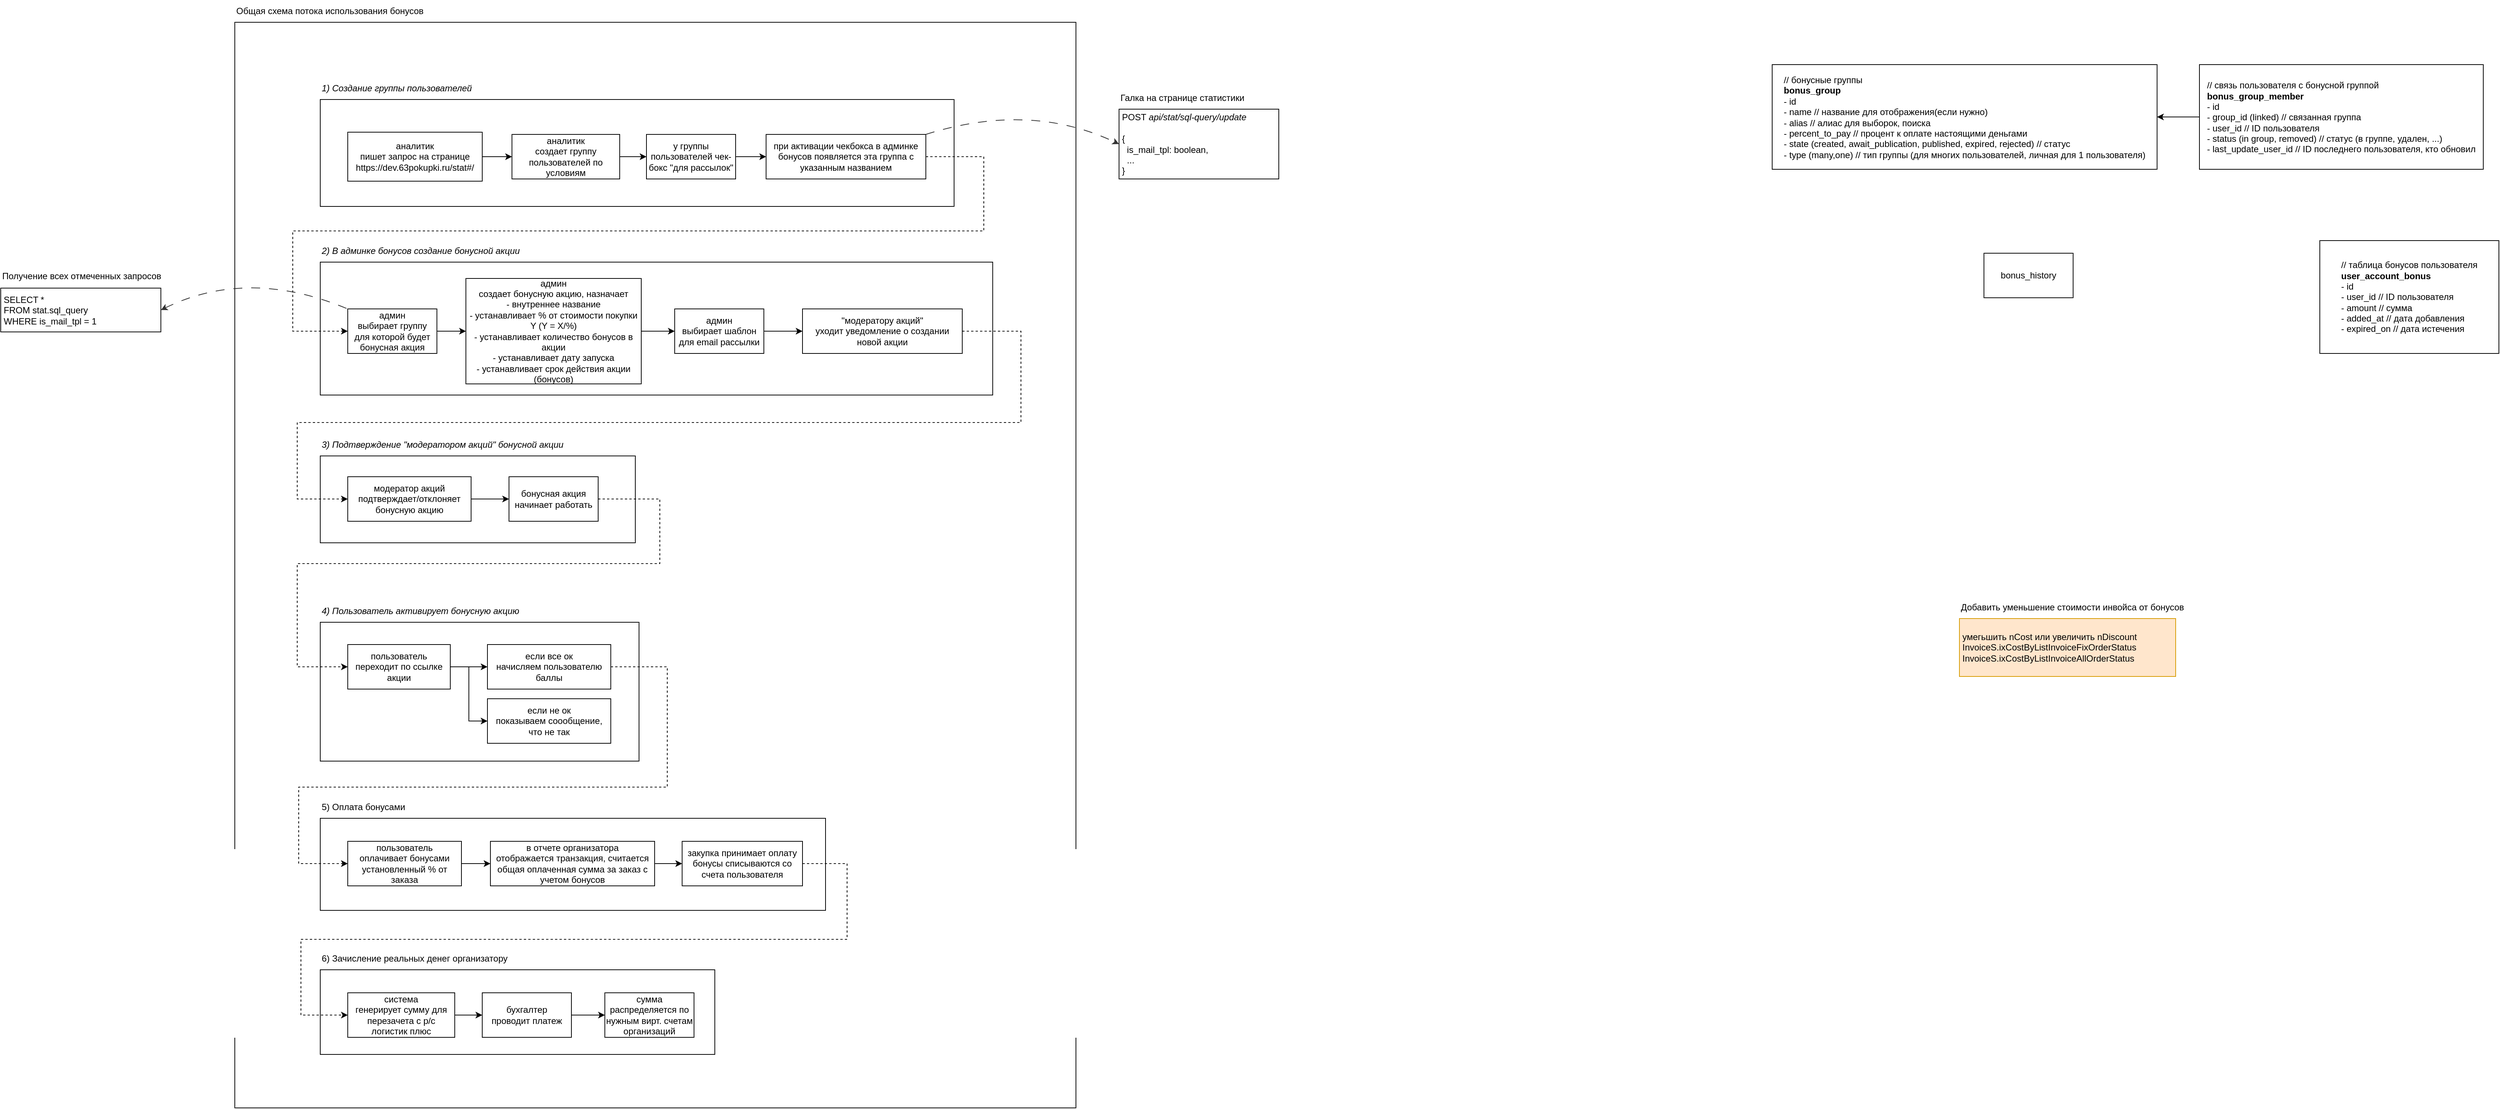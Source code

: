 <mxfile version="22.1.0" type="github">
  <diagram name="Страница — 1" id="X_pbbqrgJV0iN55l-i-a">
    <mxGraphModel dx="3190" dy="1710" grid="0" gridSize="10" guides="1" tooltips="1" connect="1" arrows="1" fold="1" page="0" pageScale="1" pageWidth="827" pageHeight="1169" math="0" shadow="0">
      <root>
        <mxCell id="0" />
        <mxCell id="1" parent="0" />
        <mxCell id="SRhxIpcrjBoFyI4u7-Of-20" value="" style="rounded=0;whiteSpace=wrap;html=1;" parent="1" vertex="1">
          <mxGeometry x="-424" y="-220" width="1132" height="1462" as="geometry" />
        </mxCell>
        <mxCell id="xc6Mat9f2Ct-LNurmztS-1" value="&lt;div style=&quot;text-align: left;&quot;&gt;&lt;span style=&quot;background-color: initial;&quot;&gt;// бонусные группы&lt;br&gt;&lt;b&gt;bonus_group&lt;/b&gt;&lt;/span&gt;&lt;/div&gt;&lt;div style=&quot;text-align: left;&quot;&gt;&lt;span style=&quot;background-color: initial;&quot;&gt;- id&lt;/span&gt;&lt;/div&gt;&lt;div style=&quot;text-align: left;&quot;&gt;- name // название для отображения(если нужно)&lt;br&gt;- alias // алиас для выборок, поиска&lt;br&gt;- percent_to_pay // процент к оплате настоящими деньгами&lt;br&gt;- state (created, await_&lt;span style=&quot;background-color: initial;&quot;&gt;publication,&amp;nbsp;&lt;/span&gt;&lt;span style=&quot;background-color: initial;&quot;&gt;published, expired, rejected&lt;/span&gt;&lt;span style=&quot;background-color: initial;&quot;&gt;) // статус&lt;/span&gt;&lt;/div&gt;&lt;div style=&quot;text-align: left;&quot;&gt;&lt;span style=&quot;background-color: initial;&quot;&gt;- type (many,one) // тип группы (для многих пользователей, личная для 1 пользователя)&lt;br&gt;&lt;/span&gt;&lt;/div&gt;" style="rounded=0;whiteSpace=wrap;html=1;" parent="1" vertex="1">
          <mxGeometry x="1645" y="-163" width="518" height="141" as="geometry" />
        </mxCell>
        <mxCell id="xc6Mat9f2Ct-LNurmztS-4" style="edgeStyle=orthogonalEdgeStyle;rounded=0;orthogonalLoop=1;jettySize=auto;html=1;exitX=0;exitY=0.5;exitDx=0;exitDy=0;entryX=1;entryY=0.5;entryDx=0;entryDy=0;" parent="1" source="xc6Mat9f2Ct-LNurmztS-3" target="xc6Mat9f2Ct-LNurmztS-1" edge="1">
          <mxGeometry relative="1" as="geometry" />
        </mxCell>
        <mxCell id="xc6Mat9f2Ct-LNurmztS-3" value="&lt;div style=&quot;text-align: left;&quot;&gt;// связь пользователя с бонусной группой&lt;br&gt;&lt;b&gt;bonus_group_member&lt;/b&gt;&lt;/div&gt;&lt;div style=&quot;text-align: left;&quot;&gt;- id&lt;/div&gt;&lt;div style=&quot;text-align: left;&quot;&gt;- group_id (linked) // связанная группа&lt;br&gt;- user_id // ID пользователя&lt;br&gt;- status (in group, removed) // статус (в группе, удален, ...)&lt;br&gt;- last_update_user_id // ID последнего пользователя, кто обновил&lt;/div&gt;" style="rounded=0;whiteSpace=wrap;html=1;" parent="1" vertex="1">
          <mxGeometry x="2220" y="-163" width="382" height="141" as="geometry" />
        </mxCell>
        <mxCell id="xc6Mat9f2Ct-LNurmztS-6" value="&lt;div style=&quot;text-align: left;&quot;&gt;// таблица бонусов пользователя&lt;br&gt;&lt;b&gt;user_account_bonus&lt;/b&gt;&lt;/div&gt;&lt;div style=&quot;text-align: left;&quot;&gt;- id&lt;br&gt;- user_id // ID пользователя&lt;br&gt;- amount // сумма&lt;br&gt;- added_at // дата добавления&lt;br&gt;- expired_on // дата истечения&lt;/div&gt;" style="rounded=0;whiteSpace=wrap;html=1;" parent="1" vertex="1">
          <mxGeometry x="2382" y="74" width="241" height="152" as="geometry" />
        </mxCell>
        <mxCell id="xc6Mat9f2Ct-LNurmztS-7" value="bonus_history" style="rounded=0;whiteSpace=wrap;html=1;" parent="1" vertex="1">
          <mxGeometry x="1930" y="91" width="120" height="60" as="geometry" />
        </mxCell>
        <mxCell id="KoCSp43wU_QVSIyziLk_-1" value="" style="rounded=0;whiteSpace=wrap;html=1;" parent="1" vertex="1">
          <mxGeometry x="-309" y="-116" width="853" height="144" as="geometry" />
        </mxCell>
        <mxCell id="KoCSp43wU_QVSIyziLk_-2" value="1) Создание группы пользователей" style="text;html=1;strokeColor=none;fillColor=none;align=left;verticalAlign=middle;whiteSpace=wrap;rounded=0;fontStyle=2" parent="1" vertex="1">
          <mxGeometry x="-309" y="-146" width="223" height="30" as="geometry" />
        </mxCell>
        <mxCell id="KoCSp43wU_QVSIyziLk_-5" style="edgeStyle=orthogonalEdgeStyle;rounded=0;orthogonalLoop=1;jettySize=auto;html=1;entryX=0;entryY=0.5;entryDx=0;entryDy=0;" parent="1" source="KoCSp43wU_QVSIyziLk_-3" target="KoCSp43wU_QVSIyziLk_-4" edge="1">
          <mxGeometry relative="1" as="geometry" />
        </mxCell>
        <mxCell id="KoCSp43wU_QVSIyziLk_-3" value="аналитик&lt;br&gt;пишет запрос на странице&lt;br&gt;https://dev.63pokupki.ru/stat#/&lt;br&gt;" style="rounded=0;whiteSpace=wrap;html=1;" parent="1" vertex="1">
          <mxGeometry x="-272" y="-72" width="181" height="66" as="geometry" />
        </mxCell>
        <mxCell id="KoCSp43wU_QVSIyziLk_-7" style="edgeStyle=orthogonalEdgeStyle;rounded=0;orthogonalLoop=1;jettySize=auto;html=1;exitX=1;exitY=0.5;exitDx=0;exitDy=0;entryX=0;entryY=0.5;entryDx=0;entryDy=0;" parent="1" source="KoCSp43wU_QVSIyziLk_-4" target="KoCSp43wU_QVSIyziLk_-6" edge="1">
          <mxGeometry relative="1" as="geometry" />
        </mxCell>
        <mxCell id="KoCSp43wU_QVSIyziLk_-4" value="аналитик&lt;br&gt;создает группу пользователей по условиям" style="rounded=0;whiteSpace=wrap;html=1;" parent="1" vertex="1">
          <mxGeometry x="-51" y="-69" width="145" height="60" as="geometry" />
        </mxCell>
        <mxCell id="KoCSp43wU_QVSIyziLk_-9" style="edgeStyle=orthogonalEdgeStyle;rounded=0;orthogonalLoop=1;jettySize=auto;html=1;entryX=0;entryY=0.5;entryDx=0;entryDy=0;" parent="1" source="KoCSp43wU_QVSIyziLk_-6" target="KoCSp43wU_QVSIyziLk_-8" edge="1">
          <mxGeometry relative="1" as="geometry" />
        </mxCell>
        <mxCell id="KoCSp43wU_QVSIyziLk_-6" value="у группы пользователей чек-бокс &quot;для рассылок&quot;" style="rounded=0;whiteSpace=wrap;html=1;" parent="1" vertex="1">
          <mxGeometry x="130" y="-69" width="120" height="60" as="geometry" />
        </mxCell>
        <mxCell id="KoCSp43wU_QVSIyziLk_-8" value="при активации чекбокса в админке бонусов появляется эта группа с указанным названием" style="rounded=0;whiteSpace=wrap;html=1;" parent="1" vertex="1">
          <mxGeometry x="291" y="-69" width="215" height="60" as="geometry" />
        </mxCell>
        <mxCell id="KoCSp43wU_QVSIyziLk_-10" value="" style="rounded=0;whiteSpace=wrap;html=1;" parent="1" vertex="1">
          <mxGeometry x="-309" y="103" width="905" height="179" as="geometry" />
        </mxCell>
        <mxCell id="KoCSp43wU_QVSIyziLk_-11" value="2) В админке бонусов создание бонусной акции" style="text;html=1;strokeColor=none;fillColor=none;align=left;verticalAlign=middle;whiteSpace=wrap;rounded=0;fontStyle=2" parent="1" vertex="1">
          <mxGeometry x="-309" y="73" width="286" height="30" as="geometry" />
        </mxCell>
        <mxCell id="KoCSp43wU_QVSIyziLk_-16" style="edgeStyle=orthogonalEdgeStyle;rounded=0;orthogonalLoop=1;jettySize=auto;html=1;entryX=0;entryY=0.5;entryDx=0;entryDy=0;" parent="1" source="KoCSp43wU_QVSIyziLk_-13" target="KoCSp43wU_QVSIyziLk_-15" edge="1">
          <mxGeometry relative="1" as="geometry" />
        </mxCell>
        <mxCell id="KoCSp43wU_QVSIyziLk_-13" value="админ&lt;br&gt;выбирает группу&lt;br&gt;для которой будет бонусная акция" style="rounded=0;whiteSpace=wrap;html=1;" parent="1" vertex="1">
          <mxGeometry x="-272" y="166" width="120" height="60" as="geometry" />
        </mxCell>
        <mxCell id="KoCSp43wU_QVSIyziLk_-14" style="edgeStyle=orthogonalEdgeStyle;rounded=0;orthogonalLoop=1;jettySize=auto;html=1;exitX=1;exitY=0.5;exitDx=0;exitDy=0;entryX=0;entryY=0.5;entryDx=0;entryDy=0;dashed=1;" parent="1" source="KoCSp43wU_QVSIyziLk_-8" target="KoCSp43wU_QVSIyziLk_-13" edge="1">
          <mxGeometry relative="1" as="geometry">
            <Array as="points">
              <mxPoint x="584" y="-39" />
              <mxPoint x="584" y="61" />
              <mxPoint x="-346" y="61" />
              <mxPoint x="-346" y="196" />
            </Array>
          </mxGeometry>
        </mxCell>
        <mxCell id="KoCSp43wU_QVSIyziLk_-25" style="edgeStyle=orthogonalEdgeStyle;rounded=0;orthogonalLoop=1;jettySize=auto;html=1;exitX=1;exitY=0.5;exitDx=0;exitDy=0;entryX=0;entryY=0.5;entryDx=0;entryDy=0;" parent="1" source="KoCSp43wU_QVSIyziLk_-15" target="KoCSp43wU_QVSIyziLk_-24" edge="1">
          <mxGeometry relative="1" as="geometry" />
        </mxCell>
        <mxCell id="KoCSp43wU_QVSIyziLk_-15" value="админ&lt;br&gt;создает бонусную акцию, назначает&lt;br&gt;- внутреннее название&lt;br&gt;- устанавливает % от стоимости покупки Y (Y = X/%)&lt;br&gt;- устанавливает количество бонусов в акции&lt;br&gt;- устанавливает дату запуска&lt;br&gt;- устанавливает срок действия акции (бонусов)" style="rounded=0;whiteSpace=wrap;html=1;" parent="1" vertex="1">
          <mxGeometry x="-113" y="125" width="236" height="142" as="geometry" />
        </mxCell>
        <mxCell id="KoCSp43wU_QVSIyziLk_-17" value="" style="rounded=0;whiteSpace=wrap;html=1;" parent="1" vertex="1">
          <mxGeometry x="-309" y="364" width="424" height="117" as="geometry" />
        </mxCell>
        <mxCell id="KoCSp43wU_QVSIyziLk_-19" value="&lt;i&gt;3) Подтверждение &quot;модератором акций&quot; бонусной акции&lt;/i&gt;" style="text;html=1;strokeColor=none;fillColor=none;align=left;verticalAlign=middle;whiteSpace=wrap;rounded=0;" parent="1" vertex="1">
          <mxGeometry x="-309" y="334" width="341" height="30" as="geometry" />
        </mxCell>
        <mxCell id="KoCSp43wU_QVSIyziLk_-28" style="edgeStyle=orthogonalEdgeStyle;rounded=0;orthogonalLoop=1;jettySize=auto;html=1;exitX=1;exitY=0.5;exitDx=0;exitDy=0;entryX=0;entryY=0.5;entryDx=0;entryDy=0;" parent="1" source="KoCSp43wU_QVSIyziLk_-20" target="KoCSp43wU_QVSIyziLk_-27" edge="1">
          <mxGeometry relative="1" as="geometry" />
        </mxCell>
        <mxCell id="KoCSp43wU_QVSIyziLk_-20" value="модератор акций&lt;br&gt;подтверждает/отклоняет бонусную акцию" style="rounded=0;whiteSpace=wrap;html=1;" parent="1" vertex="1">
          <mxGeometry x="-272" y="392" width="166" height="60" as="geometry" />
        </mxCell>
        <mxCell id="KoCSp43wU_QVSIyziLk_-21" style="edgeStyle=orthogonalEdgeStyle;rounded=0;orthogonalLoop=1;jettySize=auto;html=1;entryX=0;entryY=0.5;entryDx=0;entryDy=0;dashed=1;exitX=1;exitY=0.5;exitDx=0;exitDy=0;" parent="1" source="KoCSp43wU_QVSIyziLk_-22" target="KoCSp43wU_QVSIyziLk_-20" edge="1">
          <mxGeometry relative="1" as="geometry">
            <mxPoint x="612" y="281" as="sourcePoint" />
            <Array as="points">
              <mxPoint x="634" y="196" />
              <mxPoint x="634" y="319" />
              <mxPoint x="-340" y="319" />
              <mxPoint x="-340" y="422" />
            </Array>
          </mxGeometry>
        </mxCell>
        <mxCell id="KoCSp43wU_QVSIyziLk_-22" value="&quot;модератору акций&quot;&lt;br&gt;уходит уведомление о создании новой акции" style="rounded=0;whiteSpace=wrap;html=1;" parent="1" vertex="1">
          <mxGeometry x="340" y="166" width="215" height="60" as="geometry" />
        </mxCell>
        <mxCell id="KoCSp43wU_QVSIyziLk_-26" style="edgeStyle=orthogonalEdgeStyle;rounded=0;orthogonalLoop=1;jettySize=auto;html=1;exitX=1;exitY=0.5;exitDx=0;exitDy=0;entryX=0;entryY=0.5;entryDx=0;entryDy=0;" parent="1" source="KoCSp43wU_QVSIyziLk_-24" target="KoCSp43wU_QVSIyziLk_-22" edge="1">
          <mxGeometry relative="1" as="geometry" />
        </mxCell>
        <mxCell id="KoCSp43wU_QVSIyziLk_-24" value="админ&lt;br&gt;выбирает шаблон для email рассылки" style="rounded=0;whiteSpace=wrap;html=1;" parent="1" vertex="1">
          <mxGeometry x="168" y="166" width="120" height="60" as="geometry" />
        </mxCell>
        <mxCell id="KoCSp43wU_QVSIyziLk_-27" value="бонусная акция начинает работать" style="rounded=0;whiteSpace=wrap;html=1;" parent="1" vertex="1">
          <mxGeometry x="-55" y="392" width="120" height="60" as="geometry" />
        </mxCell>
        <mxCell id="KoCSp43wU_QVSIyziLk_-29" value="" style="rounded=0;whiteSpace=wrap;html=1;" parent="1" vertex="1">
          <mxGeometry x="-309" y="588" width="429" height="187" as="geometry" />
        </mxCell>
        <mxCell id="KoCSp43wU_QVSIyziLk_-30" value="&lt;i&gt;4) Пользователь активирует бонусную акцию&lt;/i&gt;" style="text;html=1;strokeColor=none;fillColor=none;align=left;verticalAlign=middle;whiteSpace=wrap;rounded=0;" parent="1" vertex="1">
          <mxGeometry x="-309" y="558" width="276" height="30" as="geometry" />
        </mxCell>
        <mxCell id="KoCSp43wU_QVSIyziLk_-34" style="edgeStyle=orthogonalEdgeStyle;rounded=0;orthogonalLoop=1;jettySize=auto;html=1;exitX=1;exitY=0.5;exitDx=0;exitDy=0;entryX=0;entryY=0.5;entryDx=0;entryDy=0;" parent="1" source="KoCSp43wU_QVSIyziLk_-31" target="KoCSp43wU_QVSIyziLk_-33" edge="1">
          <mxGeometry relative="1" as="geometry" />
        </mxCell>
        <mxCell id="SRhxIpcrjBoFyI4u7-Of-2" style="edgeStyle=orthogonalEdgeStyle;rounded=0;orthogonalLoop=1;jettySize=auto;html=1;entryX=0;entryY=0.5;entryDx=0;entryDy=0;" parent="1" source="KoCSp43wU_QVSIyziLk_-31" target="SRhxIpcrjBoFyI4u7-Of-1" edge="1">
          <mxGeometry relative="1" as="geometry" />
        </mxCell>
        <mxCell id="KoCSp43wU_QVSIyziLk_-31" value="пользователь&lt;br&gt;переходит по ссылке акции" style="rounded=0;whiteSpace=wrap;html=1;" parent="1" vertex="1">
          <mxGeometry x="-272" y="618" width="138" height="60" as="geometry" />
        </mxCell>
        <mxCell id="KoCSp43wU_QVSIyziLk_-32" style="edgeStyle=orthogonalEdgeStyle;rounded=0;orthogonalLoop=1;jettySize=auto;html=1;entryX=0;entryY=0.5;entryDx=0;entryDy=0;dashed=1;" parent="1" source="KoCSp43wU_QVSIyziLk_-27" target="KoCSp43wU_QVSIyziLk_-31" edge="1">
          <mxGeometry relative="1" as="geometry">
            <Array as="points">
              <mxPoint x="148" y="422" />
              <mxPoint x="148" y="509" />
              <mxPoint x="-340" y="509" />
              <mxPoint x="-340" y="648" />
            </Array>
          </mxGeometry>
        </mxCell>
        <mxCell id="KoCSp43wU_QVSIyziLk_-33" value="если все ок&lt;br&gt;начисляем пользователю баллы" style="rounded=0;whiteSpace=wrap;html=1;" parent="1" vertex="1">
          <mxGeometry x="-84" y="618" width="166" height="60" as="geometry" />
        </mxCell>
        <mxCell id="SRhxIpcrjBoFyI4u7-Of-1" value="если не ок&lt;br&gt;показываем соообщение, что не так" style="rounded=0;whiteSpace=wrap;html=1;" parent="1" vertex="1">
          <mxGeometry x="-84" y="691" width="166" height="60" as="geometry" />
        </mxCell>
        <mxCell id="SRhxIpcrjBoFyI4u7-Of-3" value="" style="rounded=0;whiteSpace=wrap;html=1;" parent="1" vertex="1">
          <mxGeometry x="-309" y="852" width="680" height="124" as="geometry" />
        </mxCell>
        <mxCell id="SRhxIpcrjBoFyI4u7-Of-4" value="5) Оплата бонусами" style="text;html=1;strokeColor=none;fillColor=none;align=left;verticalAlign=middle;whiteSpace=wrap;rounded=0;" parent="1" vertex="1">
          <mxGeometry x="-309" y="822" width="229" height="30" as="geometry" />
        </mxCell>
        <mxCell id="SRhxIpcrjBoFyI4u7-Of-11" style="edgeStyle=orthogonalEdgeStyle;rounded=0;orthogonalLoop=1;jettySize=auto;html=1;entryX=0;entryY=0.5;entryDx=0;entryDy=0;" parent="1" source="SRhxIpcrjBoFyI4u7-Of-6" target="SRhxIpcrjBoFyI4u7-Of-10" edge="1">
          <mxGeometry relative="1" as="geometry" />
        </mxCell>
        <mxCell id="SRhxIpcrjBoFyI4u7-Of-6" value="пользователь&lt;br&gt;оплачивает бонусами установленный % от заказа" style="rounded=0;whiteSpace=wrap;html=1;" parent="1" vertex="1">
          <mxGeometry x="-272" y="883" width="153" height="60" as="geometry" />
        </mxCell>
        <mxCell id="SRhxIpcrjBoFyI4u7-Of-7" style="edgeStyle=orthogonalEdgeStyle;rounded=0;orthogonalLoop=1;jettySize=auto;html=1;entryX=0;entryY=0.5;entryDx=0;entryDy=0;dashed=1;" parent="1" source="KoCSp43wU_QVSIyziLk_-33" target="SRhxIpcrjBoFyI4u7-Of-6" edge="1">
          <mxGeometry relative="1" as="geometry">
            <Array as="points">
              <mxPoint x="158" y="648" />
              <mxPoint x="158" y="810" />
              <mxPoint x="-338" y="810" />
              <mxPoint x="-338" y="913" />
            </Array>
          </mxGeometry>
        </mxCell>
        <mxCell id="SRhxIpcrjBoFyI4u7-Of-8" value="" style="rounded=0;whiteSpace=wrap;html=1;" parent="1" vertex="1">
          <mxGeometry x="-309" y="1056" width="531" height="114" as="geometry" />
        </mxCell>
        <mxCell id="SRhxIpcrjBoFyI4u7-Of-9" value="6) Зачисление реальных денег организатору" style="text;html=1;strokeColor=none;fillColor=none;align=left;verticalAlign=middle;whiteSpace=wrap;rounded=0;" parent="1" vertex="1">
          <mxGeometry x="-309" y="1026" width="264" height="30" as="geometry" />
        </mxCell>
        <mxCell id="SRhxIpcrjBoFyI4u7-Of-13" style="edgeStyle=orthogonalEdgeStyle;rounded=0;orthogonalLoop=1;jettySize=auto;html=1;exitX=1;exitY=0.5;exitDx=0;exitDy=0;entryX=0;entryY=0.5;entryDx=0;entryDy=0;" parent="1" source="SRhxIpcrjBoFyI4u7-Of-10" target="SRhxIpcrjBoFyI4u7-Of-12" edge="1">
          <mxGeometry relative="1" as="geometry" />
        </mxCell>
        <mxCell id="SRhxIpcrjBoFyI4u7-Of-10" value="в отчете организатора&lt;br&gt;отображается транзакция, считается общая оплаченная сумма за заказ с учетом бонусов" style="rounded=0;whiteSpace=wrap;html=1;" parent="1" vertex="1">
          <mxGeometry x="-80" y="883" width="221" height="60" as="geometry" />
        </mxCell>
        <mxCell id="SRhxIpcrjBoFyI4u7-Of-15" style="edgeStyle=orthogonalEdgeStyle;rounded=0;orthogonalLoop=1;jettySize=auto;html=1;exitX=1;exitY=0.5;exitDx=0;exitDy=0;entryX=0;entryY=0.5;entryDx=0;entryDy=0;dashed=1;" parent="1" source="SRhxIpcrjBoFyI4u7-Of-12" target="SRhxIpcrjBoFyI4u7-Of-14" edge="1">
          <mxGeometry relative="1" as="geometry">
            <Array as="points">
              <mxPoint x="400" y="913" />
              <mxPoint x="400" y="1015" />
              <mxPoint x="-335" y="1015" />
              <mxPoint x="-335" y="1117" />
            </Array>
          </mxGeometry>
        </mxCell>
        <mxCell id="SRhxIpcrjBoFyI4u7-Of-12" value="закупка принимает оплату&lt;br&gt;бонусы списываются со счета пользователя" style="rounded=0;whiteSpace=wrap;html=1;" parent="1" vertex="1">
          <mxGeometry x="178" y="883" width="162" height="60" as="geometry" />
        </mxCell>
        <mxCell id="SRhxIpcrjBoFyI4u7-Of-17" style="edgeStyle=orthogonalEdgeStyle;rounded=0;orthogonalLoop=1;jettySize=auto;html=1;entryX=0;entryY=0.5;entryDx=0;entryDy=0;" parent="1" source="SRhxIpcrjBoFyI4u7-Of-14" target="SRhxIpcrjBoFyI4u7-Of-16" edge="1">
          <mxGeometry relative="1" as="geometry" />
        </mxCell>
        <mxCell id="SRhxIpcrjBoFyI4u7-Of-14" value="система&lt;br&gt;генерирует сумму для перезачета с р/с логистик плюс" style="rounded=0;whiteSpace=wrap;html=1;" parent="1" vertex="1">
          <mxGeometry x="-272" y="1087" width="144" height="60" as="geometry" />
        </mxCell>
        <mxCell id="SRhxIpcrjBoFyI4u7-Of-19" style="edgeStyle=orthogonalEdgeStyle;rounded=0;orthogonalLoop=1;jettySize=auto;html=1;exitX=1;exitY=0.5;exitDx=0;exitDy=0;entryX=0;entryY=0.5;entryDx=0;entryDy=0;" parent="1" source="SRhxIpcrjBoFyI4u7-Of-16" target="SRhxIpcrjBoFyI4u7-Of-18" edge="1">
          <mxGeometry relative="1" as="geometry" />
        </mxCell>
        <mxCell id="SRhxIpcrjBoFyI4u7-Of-16" value="бухгалтер&lt;br&gt;проводит платеж" style="rounded=0;whiteSpace=wrap;html=1;" parent="1" vertex="1">
          <mxGeometry x="-91" y="1087" width="120" height="60" as="geometry" />
        </mxCell>
        <mxCell id="SRhxIpcrjBoFyI4u7-Of-18" value="сумма распределяется по нужным вирт. счетам организаций" style="rounded=0;whiteSpace=wrap;html=1;" parent="1" vertex="1">
          <mxGeometry x="74" y="1087" width="120" height="60" as="geometry" />
        </mxCell>
        <mxCell id="SRhxIpcrjBoFyI4u7-Of-22" value="Общая схема потока использования бонусов" style="text;html=1;strokeColor=none;fillColor=none;align=left;verticalAlign=middle;whiteSpace=wrap;rounded=0;" parent="1" vertex="1">
          <mxGeometry x="-424" y="-250" width="286" height="30" as="geometry" />
        </mxCell>
        <mxCell id="SRhxIpcrjBoFyI4u7-Of-26" value="&lt;span style=&quot;color: rgb(0, 0, 0); font-family: Helvetica; font-size: 12px; font-style: normal; font-variant-ligatures: normal; font-variant-caps: normal; font-weight: 400; letter-spacing: normal; orphans: 2; text-indent: 0px; text-transform: none; widows: 2; word-spacing: 0px; -webkit-text-stroke-width: 0px; background-color: rgb(255, 255, 255); text-decoration-thickness: initial; text-decoration-style: initial; text-decoration-color: initial; float: none; display: inline !important;&quot;&gt;POST&lt;span&gt;&amp;nbsp;&lt;/span&gt;&lt;/span&gt;&lt;i style=&quot;border-color: var(--border-color); color: rgb(0, 0, 0); font-family: Helvetica; font-size: 12px; font-variant-ligatures: normal; font-variant-caps: normal; font-weight: 400; letter-spacing: normal; orphans: 2; text-indent: 0px; text-transform: none; widows: 2; word-spacing: 0px; -webkit-text-stroke-width: 0px; background-color: rgb(255, 255, 255); text-decoration-thickness: initial; text-decoration-style: initial; text-decoration-color: initial;&quot;&gt;api/stat/sql-query/update&lt;/i&gt;&lt;span style=&quot;color: rgb(0, 0, 0); font-family: Helvetica; font-size: 12px; font-style: normal; font-variant-ligatures: normal; font-variant-caps: normal; font-weight: 400; letter-spacing: normal; orphans: 2; text-indent: 0px; text-transform: none; widows: 2; word-spacing: 0px; -webkit-text-stroke-width: 0px; background-color: rgb(255, 255, 255); text-decoration-thickness: initial; text-decoration-style: initial; text-decoration-color: initial; float: none; display: inline !important;&quot;&gt;&amp;nbsp;&lt;/span&gt;&lt;br style=&quot;border-color: var(--border-color); color: rgb(0, 0, 0); font-family: Helvetica; font-size: 12px; font-style: normal; font-variant-ligatures: normal; font-variant-caps: normal; font-weight: 400; letter-spacing: normal; orphans: 2; text-indent: 0px; text-transform: none; widows: 2; word-spacing: 0px; -webkit-text-stroke-width: 0px; background-color: rgb(255, 255, 255); text-decoration-thickness: initial; text-decoration-style: initial; text-decoration-color: initial;&quot;&gt;&lt;br style=&quot;border-color: var(--border-color); color: rgb(0, 0, 0); font-family: Helvetica; font-size: 12px; font-style: normal; font-variant-ligatures: normal; font-variant-caps: normal; font-weight: 400; letter-spacing: normal; orphans: 2; text-indent: 0px; text-transform: none; widows: 2; word-spacing: 0px; -webkit-text-stroke-width: 0px; background-color: rgb(255, 255, 255); text-decoration-thickness: initial; text-decoration-style: initial; text-decoration-color: initial;&quot;&gt;&lt;span style=&quot;color: rgb(0, 0, 0); font-family: Helvetica; font-size: 12px; font-style: normal; font-variant-ligatures: normal; font-variant-caps: normal; font-weight: 400; letter-spacing: normal; orphans: 2; text-indent: 0px; text-transform: none; widows: 2; word-spacing: 0px; -webkit-text-stroke-width: 0px; background-color: rgb(255, 255, 255); text-decoration-thickness: initial; text-decoration-style: initial; text-decoration-color: initial; float: none; display: inline !important;&quot;&gt;{&lt;/span&gt;&lt;br style=&quot;border-color: var(--border-color); color: rgb(0, 0, 0); font-family: Helvetica; font-size: 12px; font-style: normal; font-variant-ligatures: normal; font-variant-caps: normal; font-weight: 400; letter-spacing: normal; orphans: 2; text-indent: 0px; text-transform: none; widows: 2; word-spacing: 0px; -webkit-text-stroke-width: 0px; background-color: rgb(255, 255, 255); text-decoration-thickness: initial; text-decoration-style: initial; text-decoration-color: initial;&quot;&gt;&lt;span style=&quot;color: rgb(0, 0, 0); font-family: Helvetica; font-size: 12px; font-style: normal; font-variant-ligatures: normal; font-variant-caps: normal; font-weight: 400; letter-spacing: normal; orphans: 2; text-indent: 0px; text-transform: none; widows: 2; word-spacing: 0px; -webkit-text-stroke-width: 0px; background-color: rgb(255, 255, 255); text-decoration-thickness: initial; text-decoration-style: initial; text-decoration-color: initial; float: none; display: inline !important;&quot;&gt;&amp;nbsp; is_mail_tpl: boolean,&lt;/span&gt;&lt;br style=&quot;border-color: var(--border-color); color: rgb(0, 0, 0); font-family: Helvetica; font-size: 12px; font-style: normal; font-variant-ligatures: normal; font-variant-caps: normal; font-weight: 400; letter-spacing: normal; orphans: 2; text-indent: 0px; text-transform: none; widows: 2; word-spacing: 0px; -webkit-text-stroke-width: 0px; background-color: rgb(255, 255, 255); text-decoration-thickness: initial; text-decoration-style: initial; text-decoration-color: initial;&quot;&gt;&lt;span style=&quot;color: rgb(0, 0, 0); font-family: Helvetica; font-size: 12px; font-style: normal; font-variant-ligatures: normal; font-variant-caps: normal; font-weight: 400; letter-spacing: normal; orphans: 2; text-indent: 0px; text-transform: none; widows: 2; word-spacing: 0px; -webkit-text-stroke-width: 0px; background-color: rgb(255, 255, 255); text-decoration-thickness: initial; text-decoration-style: initial; text-decoration-color: initial; float: none; display: inline !important;&quot;&gt;&amp;nbsp; ...&lt;/span&gt;&lt;br style=&quot;border-color: var(--border-color); color: rgb(0, 0, 0); font-family: Helvetica; font-size: 12px; font-style: normal; font-variant-ligatures: normal; font-variant-caps: normal; font-weight: 400; letter-spacing: normal; orphans: 2; text-indent: 0px; text-transform: none; widows: 2; word-spacing: 0px; -webkit-text-stroke-width: 0px; background-color: rgb(255, 255, 255); text-decoration-thickness: initial; text-decoration-style: initial; text-decoration-color: initial;&quot;&gt;&lt;span style=&quot;color: rgb(0, 0, 0); font-family: Helvetica; font-size: 12px; font-style: normal; font-variant-ligatures: normal; font-variant-caps: normal; font-weight: 400; letter-spacing: normal; orphans: 2; text-indent: 0px; text-transform: none; widows: 2; word-spacing: 0px; -webkit-text-stroke-width: 0px; background-color: rgb(255, 255, 255); text-decoration-thickness: initial; text-decoration-style: initial; text-decoration-color: initial; float: none; display: inline !important;&quot;&gt;}&lt;/span&gt;" style="rounded=0;whiteSpace=wrap;html=1;align=left;spacingLeft=2;" parent="1" vertex="1">
          <mxGeometry x="766" y="-103" width="215" height="94" as="geometry" />
        </mxCell>
        <mxCell id="SRhxIpcrjBoFyI4u7-Of-27" value="Галка на странице статистики" style="text;html=1;strokeColor=none;fillColor=none;align=left;verticalAlign=middle;whiteSpace=wrap;rounded=0;" parent="1" vertex="1">
          <mxGeometry x="766" y="-133" width="185" height="30" as="geometry" />
        </mxCell>
        <mxCell id="SRhxIpcrjBoFyI4u7-Of-28" value="SELECT *&lt;br&gt;FROM stat.sql_query&lt;br&gt;WHERE is_mail_tpl = 1" style="rounded=0;whiteSpace=wrap;html=1;align=left;spacingLeft=2;" parent="1" vertex="1">
          <mxGeometry x="-739" y="138" width="215.5" height="59" as="geometry" />
        </mxCell>
        <mxCell id="SRhxIpcrjBoFyI4u7-Of-30" value="Получение всех отмеченных запросов" style="text;html=1;strokeColor=none;fillColor=none;align=left;verticalAlign=middle;whiteSpace=wrap;rounded=0;" parent="1" vertex="1">
          <mxGeometry x="-739" y="107" width="232.5" height="30" as="geometry" />
        </mxCell>
        <mxCell id="SRhxIpcrjBoFyI4u7-Of-32" value="" style="curved=1;endArrow=none;html=1;rounded=0;exitX=1;exitY=0.5;exitDx=0;exitDy=0;entryX=0;entryY=0;entryDx=0;entryDy=0;dashed=1;dashPattern=12 12;strokeWidth=1;startArrow=classic;startFill=1;endFill=0;strokeColor=#333333;" parent="1" source="SRhxIpcrjBoFyI4u7-Of-28" target="KoCSp43wU_QVSIyziLk_-13" edge="1">
          <mxGeometry width="50" height="50" relative="1" as="geometry">
            <mxPoint x="-388" y="174" as="sourcePoint" />
            <mxPoint x="-338" y="124" as="targetPoint" />
            <Array as="points">
              <mxPoint x="-406" y="110" />
            </Array>
          </mxGeometry>
        </mxCell>
        <mxCell id="SRhxIpcrjBoFyI4u7-Of-33" value="" style="curved=1;endArrow=classic;html=1;rounded=0;exitX=1;exitY=0;exitDx=0;exitDy=0;entryX=0;entryY=0.5;entryDx=0;entryDy=0;dashed=1;dashPattern=12 12;strokeWidth=1;startArrow=none;startFill=0;endFill=1;strokeColor=#333333;" parent="1" source="KoCSp43wU_QVSIyziLk_-8" target="SRhxIpcrjBoFyI4u7-Of-26" edge="1">
          <mxGeometry width="50" height="50" relative="1" as="geometry">
            <mxPoint x="544" y="-40" as="sourcePoint" />
            <mxPoint x="795" y="-42" as="targetPoint" />
            <Array as="points">
              <mxPoint x="646" y="-113" />
            </Array>
          </mxGeometry>
        </mxCell>
        <mxCell id="2sTFHwStN_Ppy0xsJh8--1" value="&lt;div style=&quot;&quot;&gt;&lt;span style=&quot;background-color: initial;&quot;&gt;умегьшить nCost или увеличить nDiscount&lt;br&gt;InvoiceS.ixCostByListInvoiceFixOrderStatus&lt;/span&gt;&lt;/div&gt;&lt;div style=&quot;&quot;&gt;&lt;span style=&quot;background-color: initial;&quot;&gt;InvoiceS.ixCostByListInvoiceAllOrderStatus&lt;/span&gt;&lt;/div&gt;" style="rounded=0;whiteSpace=wrap;html=1;align=left;spacingLeft=2;fillColor=#ffe6cc;strokeColor=#d79b00;" vertex="1" parent="1">
          <mxGeometry x="1897" y="583" width="291" height="78" as="geometry" />
        </mxCell>
        <mxCell id="2sTFHwStN_Ppy0xsJh8--2" value="Добавить уменьшение стоимости инвойса от бонусов" style="text;html=1;strokeColor=none;fillColor=none;align=left;verticalAlign=middle;whiteSpace=wrap;rounded=0;" vertex="1" parent="1">
          <mxGeometry x="1897" y="553" width="346" height="30" as="geometry" />
        </mxCell>
      </root>
    </mxGraphModel>
  </diagram>
</mxfile>
